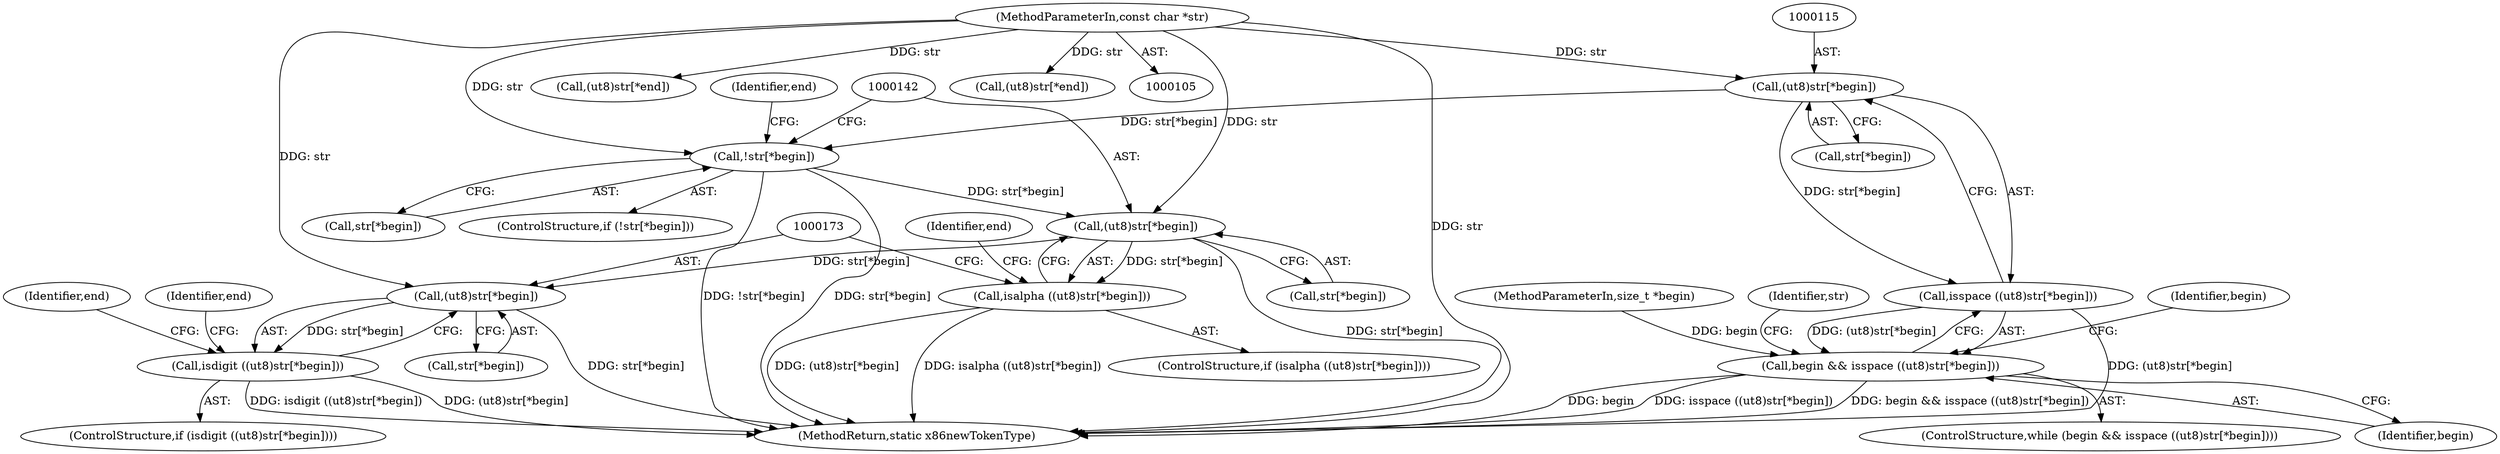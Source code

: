 digraph "0_radare2_66191f780863ea8c66ace4040d0d04a8842e8432@pointer" {
"1000114" [label="(Call,(ut8)str[*begin])"];
"1000106" [label="(MethodParameterIn,const char *str)"];
"1000113" [label="(Call,isspace ((ut8)str[*begin]))"];
"1000111" [label="(Call,begin && isspace ((ut8)str[*begin]))"];
"1000125" [label="(Call,!str[*begin])"];
"1000141" [label="(Call,(ut8)str[*begin])"];
"1000140" [label="(Call,isalpha ((ut8)str[*begin]))"];
"1000172" [label="(Call,(ut8)str[*begin])"];
"1000171" [label="(Call,isdigit ((ut8)str[*begin]))"];
"1000157" [label="(Call,(ut8)str[*end])"];
"1000141" [label="(Call,(ut8)str[*begin])"];
"1000140" [label="(Call,isalpha ((ut8)str[*begin]))"];
"1000110" [label="(ControlStructure,while (begin && isspace ((ut8)str[*begin])))"];
"1000123" [label="(Identifier,begin)"];
"1000170" [label="(ControlStructure,if (isdigit ((ut8)str[*begin])))"];
"1000172" [label="(Call,(ut8)str[*begin])"];
"1000150" [label="(Identifier,end)"];
"1000113" [label="(Call,isspace ((ut8)str[*begin]))"];
"1000111" [label="(Call,begin && isspace ((ut8)str[*begin]))"];
"1000174" [label="(Call,str[*begin])"];
"1000106" [label="(MethodParameterIn,const char *str)"];
"1000112" [label="(Identifier,begin)"];
"1000133" [label="(Identifier,end)"];
"1000107" [label="(MethodParameterIn,size_t *begin)"];
"1000211" [label="(MethodReturn,static x86newTokenType)"];
"1000126" [label="(Call,str[*begin])"];
"1000125" [label="(Call,!str[*begin])"];
"1000116" [label="(Call,str[*begin])"];
"1000139" [label="(ControlStructure,if (isalpha ((ut8)str[*begin])))"];
"1000204" [label="(Identifier,end)"];
"1000127" [label="(Identifier,str)"];
"1000114" [label="(Call,(ut8)str[*begin])"];
"1000171" [label="(Call,isdigit ((ut8)str[*begin]))"];
"1000188" [label="(Call,(ut8)str[*end])"];
"1000143" [label="(Call,str[*begin])"];
"1000181" [label="(Identifier,end)"];
"1000124" [label="(ControlStructure,if (!str[*begin]))"];
"1000114" -> "1000113"  [label="AST: "];
"1000114" -> "1000116"  [label="CFG: "];
"1000115" -> "1000114"  [label="AST: "];
"1000116" -> "1000114"  [label="AST: "];
"1000113" -> "1000114"  [label="CFG: "];
"1000114" -> "1000113"  [label="DDG: str[*begin]"];
"1000106" -> "1000114"  [label="DDG: str"];
"1000114" -> "1000125"  [label="DDG: str[*begin]"];
"1000106" -> "1000105"  [label="AST: "];
"1000106" -> "1000211"  [label="DDG: str"];
"1000106" -> "1000125"  [label="DDG: str"];
"1000106" -> "1000141"  [label="DDG: str"];
"1000106" -> "1000157"  [label="DDG: str"];
"1000106" -> "1000172"  [label="DDG: str"];
"1000106" -> "1000188"  [label="DDG: str"];
"1000113" -> "1000111"  [label="AST: "];
"1000111" -> "1000113"  [label="CFG: "];
"1000113" -> "1000211"  [label="DDG: (ut8)str[*begin]"];
"1000113" -> "1000111"  [label="DDG: (ut8)str[*begin]"];
"1000111" -> "1000110"  [label="AST: "];
"1000111" -> "1000112"  [label="CFG: "];
"1000112" -> "1000111"  [label="AST: "];
"1000123" -> "1000111"  [label="CFG: "];
"1000127" -> "1000111"  [label="CFG: "];
"1000111" -> "1000211"  [label="DDG: begin"];
"1000111" -> "1000211"  [label="DDG: isspace ((ut8)str[*begin])"];
"1000111" -> "1000211"  [label="DDG: begin && isspace ((ut8)str[*begin])"];
"1000107" -> "1000111"  [label="DDG: begin"];
"1000125" -> "1000124"  [label="AST: "];
"1000125" -> "1000126"  [label="CFG: "];
"1000126" -> "1000125"  [label="AST: "];
"1000133" -> "1000125"  [label="CFG: "];
"1000142" -> "1000125"  [label="CFG: "];
"1000125" -> "1000211"  [label="DDG: !str[*begin]"];
"1000125" -> "1000211"  [label="DDG: str[*begin]"];
"1000125" -> "1000141"  [label="DDG: str[*begin]"];
"1000141" -> "1000140"  [label="AST: "];
"1000141" -> "1000143"  [label="CFG: "];
"1000142" -> "1000141"  [label="AST: "];
"1000143" -> "1000141"  [label="AST: "];
"1000140" -> "1000141"  [label="CFG: "];
"1000141" -> "1000211"  [label="DDG: str[*begin]"];
"1000141" -> "1000140"  [label="DDG: str[*begin]"];
"1000141" -> "1000172"  [label="DDG: str[*begin]"];
"1000140" -> "1000139"  [label="AST: "];
"1000150" -> "1000140"  [label="CFG: "];
"1000173" -> "1000140"  [label="CFG: "];
"1000140" -> "1000211"  [label="DDG: (ut8)str[*begin]"];
"1000140" -> "1000211"  [label="DDG: isalpha ((ut8)str[*begin])"];
"1000172" -> "1000171"  [label="AST: "];
"1000172" -> "1000174"  [label="CFG: "];
"1000173" -> "1000172"  [label="AST: "];
"1000174" -> "1000172"  [label="AST: "];
"1000171" -> "1000172"  [label="CFG: "];
"1000172" -> "1000211"  [label="DDG: str[*begin]"];
"1000172" -> "1000171"  [label="DDG: str[*begin]"];
"1000171" -> "1000170"  [label="AST: "];
"1000181" -> "1000171"  [label="CFG: "];
"1000204" -> "1000171"  [label="CFG: "];
"1000171" -> "1000211"  [label="DDG: (ut8)str[*begin]"];
"1000171" -> "1000211"  [label="DDG: isdigit ((ut8)str[*begin])"];
}
